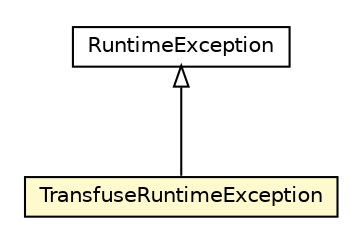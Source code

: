 #!/usr/local/bin/dot
#
# Class diagram 
# Generated by UMLGraph version 5.1 (http://www.umlgraph.org/)
#

digraph G {
	edge [fontname="Helvetica",fontsize=10,labelfontname="Helvetica",labelfontsize=10];
	node [fontname="Helvetica",fontsize=10,shape=plaintext];
	nodesep=0.25;
	ranksep=0.5;
	// org.androidtransfuse.util.TransfuseRuntimeException
	c11242 [label=<<table title="org.androidtransfuse.util.TransfuseRuntimeException" border="0" cellborder="1" cellspacing="0" cellpadding="2" port="p" bgcolor="lemonChiffon" href="./TransfuseRuntimeException.html">
		<tr><td><table border="0" cellspacing="0" cellpadding="1">
<tr><td align="center" balign="center"> TransfuseRuntimeException </td></tr>
		</table></td></tr>
		</table>>, fontname="Helvetica", fontcolor="black", fontsize=10.0];
	//org.androidtransfuse.util.TransfuseRuntimeException extends java.lang.RuntimeException
	c11265:p -> c11242:p [dir=back,arrowtail=empty];
	// java.lang.RuntimeException
	c11265 [label=<<table title="java.lang.RuntimeException" border="0" cellborder="1" cellspacing="0" cellpadding="2" port="p" href="http://java.sun.com/j2se/1.4.2/docs/api/java/lang/RuntimeException.html">
		<tr><td><table border="0" cellspacing="0" cellpadding="1">
<tr><td align="center" balign="center"> RuntimeException </td></tr>
		</table></td></tr>
		</table>>, fontname="Helvetica", fontcolor="black", fontsize=10.0];
}

